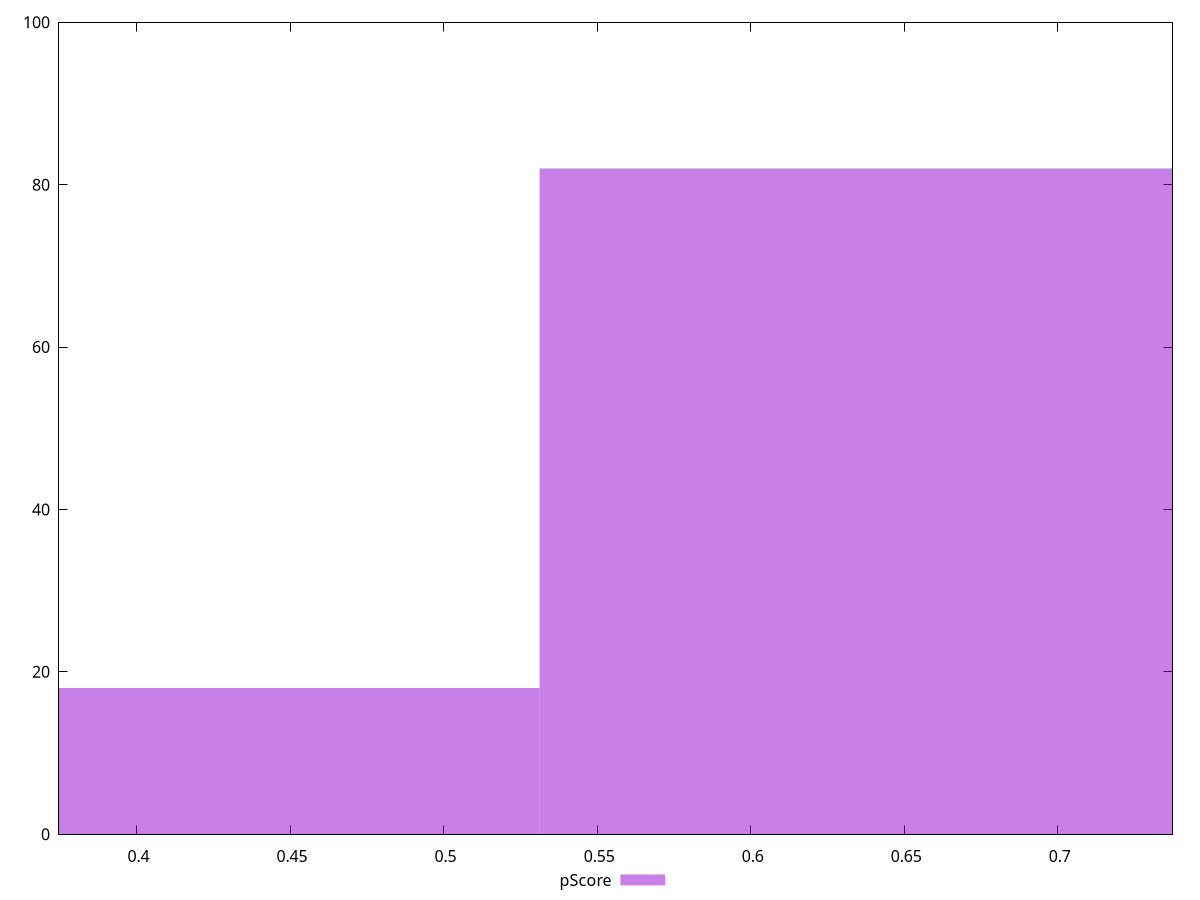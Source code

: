 reset

$pScore <<EOF
0.4249990357318529 18
0.6374985535977793 82
EOF

set key outside below
set boxwidth 0.21249951786592644
set xrange [0.3747384313267001:0.73737663679874]
set yrange [0:100]
set trange [0:100]
set style fill transparent solid 0.5 noborder
set terminal svg size 640, 490 enhanced background rgb 'white'
set output "report_00018_2021-02-10T15-25-16.877Z/speed-index/samples/pages+cached/pScore/histogram.svg"

plot $pScore title "pScore" with boxes

reset
